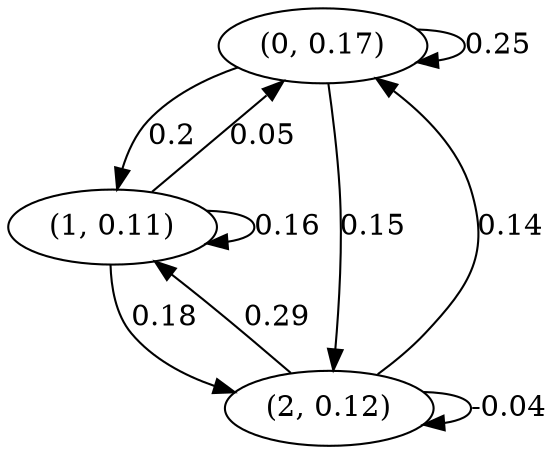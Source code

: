 digraph {
    0 [ label = "(0, 0.17)" ]
    1 [ label = "(1, 0.11)" ]
    2 [ label = "(2, 0.12)" ]
    0 -> 0 [ label = "0.25" ]
    1 -> 1 [ label = "0.16" ]
    2 -> 2 [ label = "-0.04" ]
    1 -> 0 [ label = "0.05" ]
    2 -> 0 [ label = "0.14" ]
    0 -> 1 [ label = "0.2" ]
    2 -> 1 [ label = "0.29" ]
    0 -> 2 [ label = "0.15" ]
    1 -> 2 [ label = "0.18" ]
}

